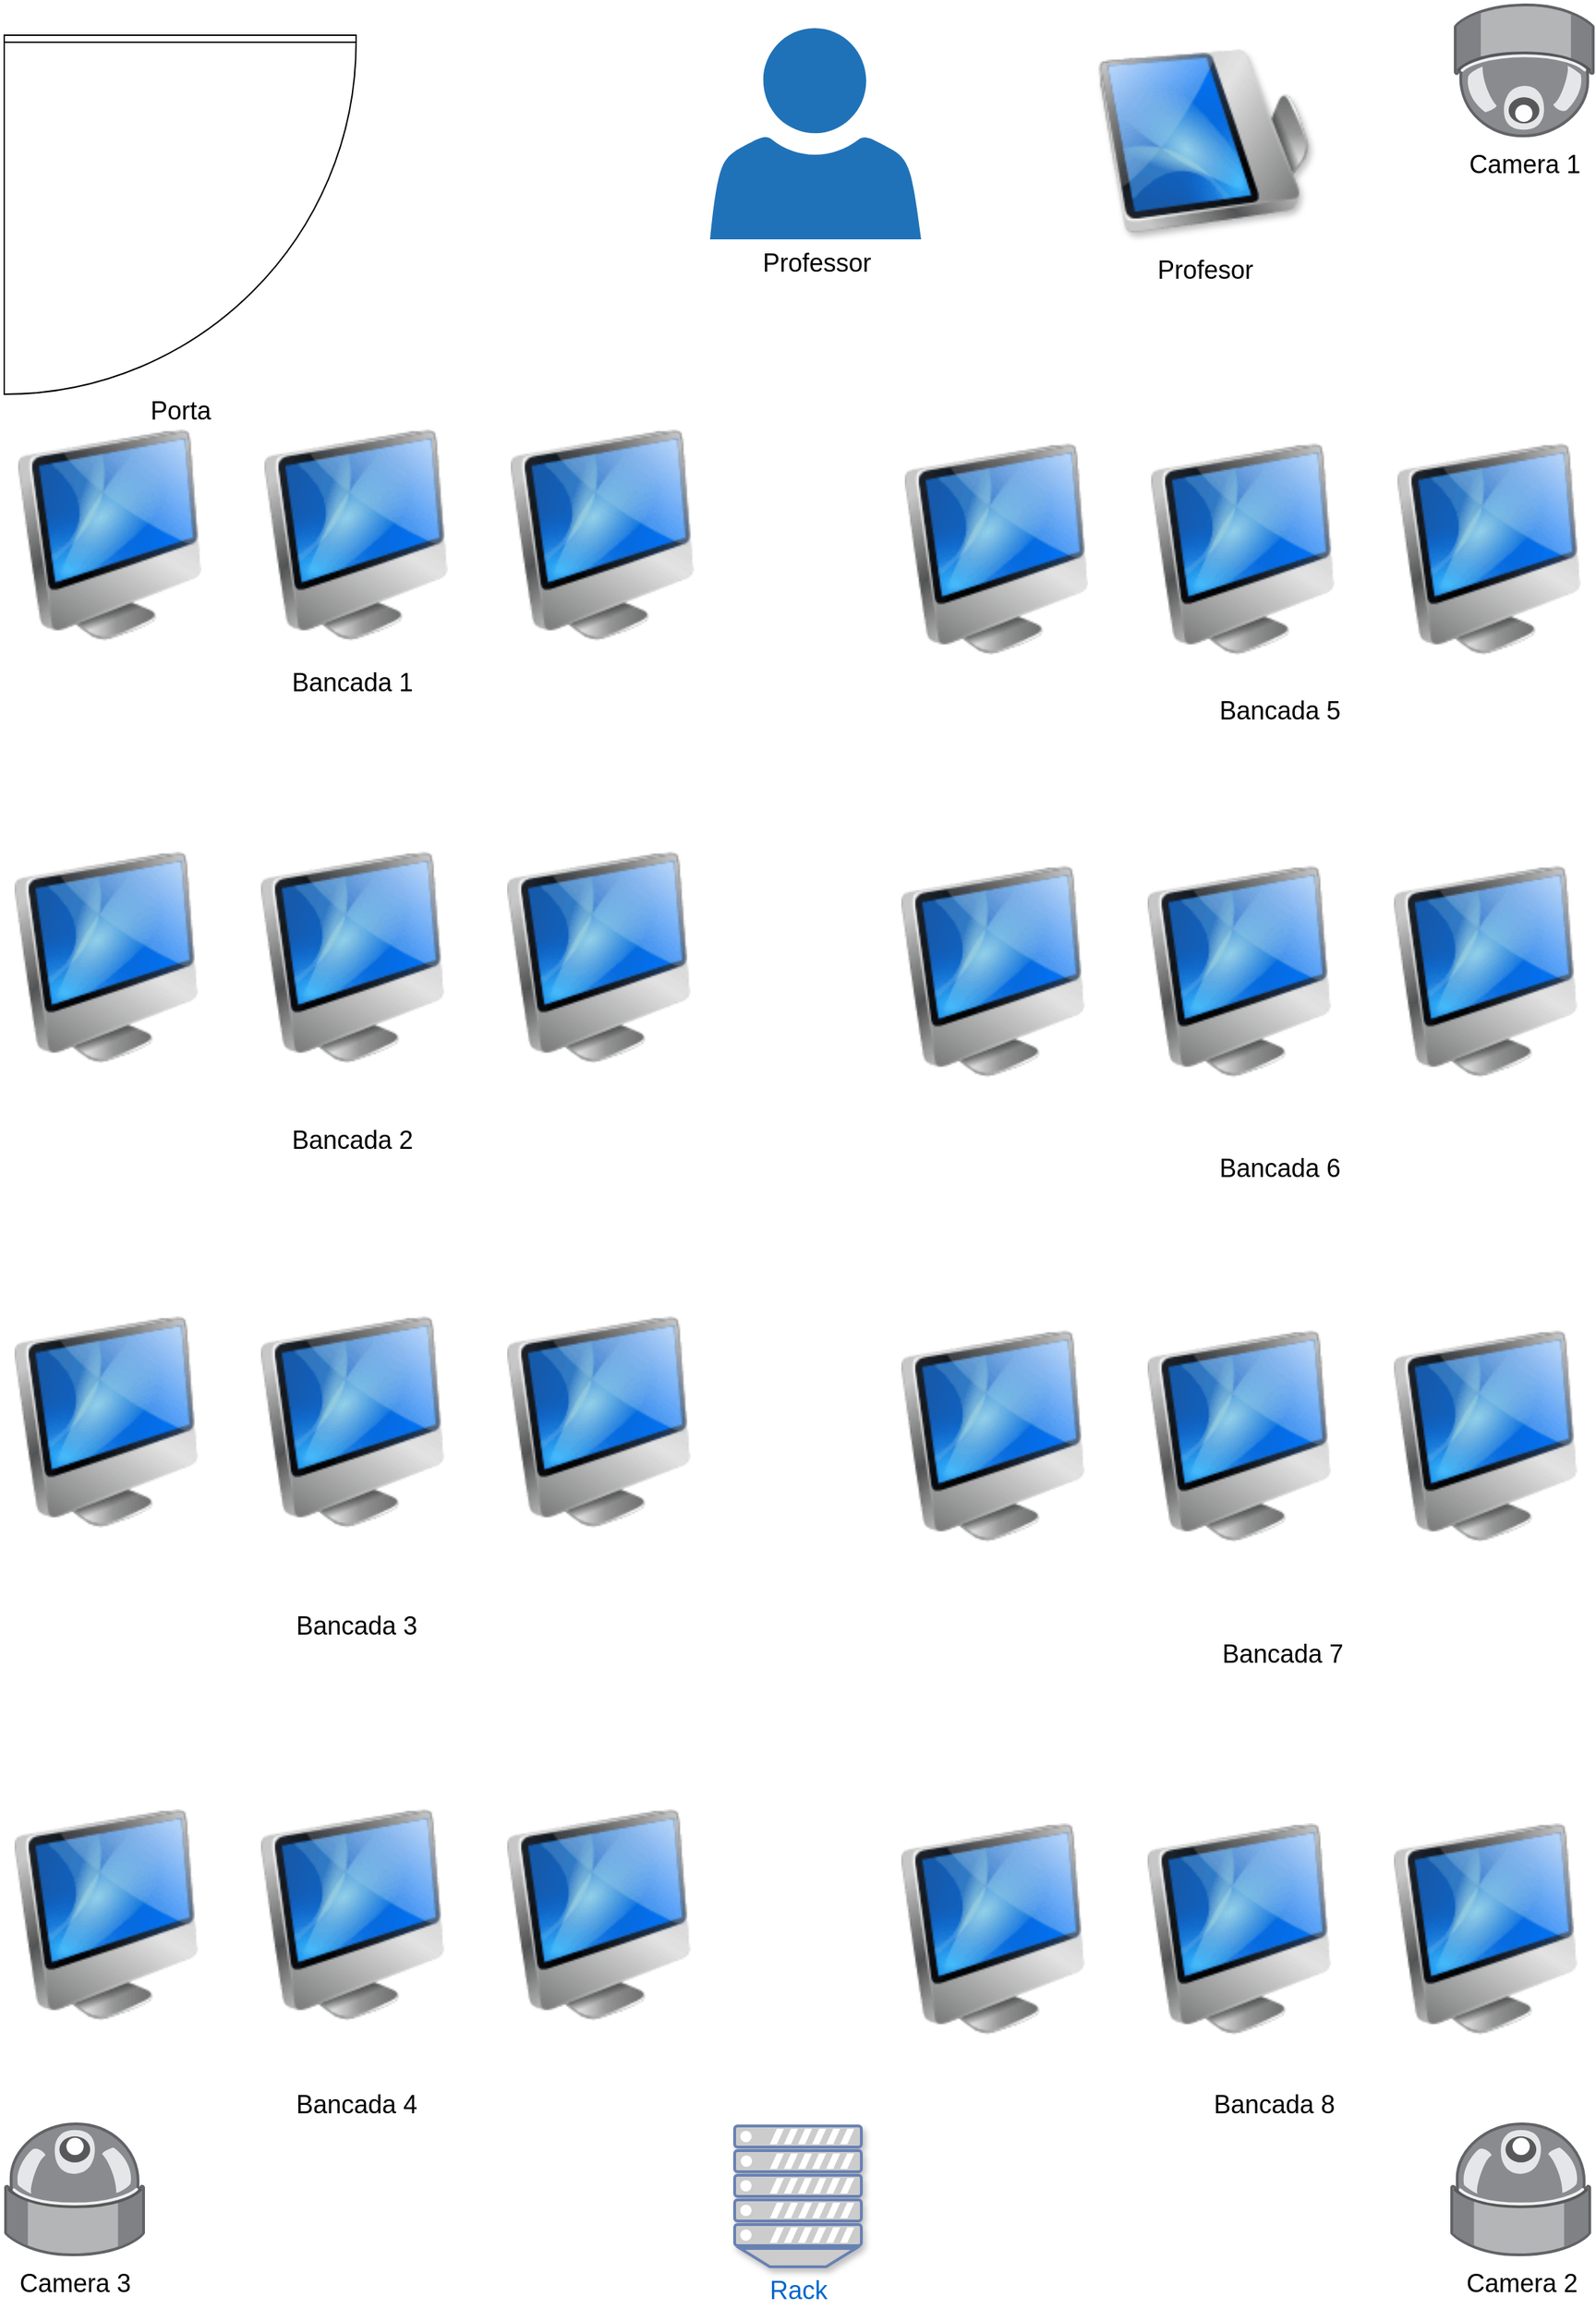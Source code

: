 <mxfile version="10.6.3" type="github"><diagram id="YvRBkcpx1CeeRfVkP2bW" name="Página-1"><mxGraphModel dx="3260" dy="1713" grid="1" gridSize="10" guides="1" tooltips="1" connect="1" arrows="1" fold="1" page="1" pageScale="1" pageWidth="1169" pageHeight="1654" math="0" shadow="0"><root><mxCell id="0"/><mxCell id="1" parent="0"/><mxCell id="-GlGFQ3hHlZBgSidb8LR-11" value="Porta" style="verticalLabelPosition=bottom;html=1;verticalAlign=top;align=center;shape=mxgraph.floorplan.doorLeft;fontSize=18;" parent="1" vertex="1"><mxGeometry x="20" y="30" width="250" height="250" as="geometry"/></mxCell><mxCell id="-GlGFQ3hHlZBgSidb8LR-12" value="" style="image;html=1;labelBackgroundColor=#ffffff;image=img/lib/clip_art/computers/iMac_128x128.png" parent="1" vertex="1"><mxGeometry x="20" y="310" width="150" height="150" as="geometry"/></mxCell><mxCell id="-GlGFQ3hHlZBgSidb8LR-13" value="" style="image;html=1;labelBackgroundColor=#ffffff;image=img/lib/clip_art/computers/iMac_128x128.png" parent="1" vertex="1"><mxGeometry x="195" y="310" width="150" height="150" as="geometry"/></mxCell><mxCell id="-GlGFQ3hHlZBgSidb8LR-14" value="" style="image;html=1;labelBackgroundColor=#ffffff;image=img/lib/clip_art/computers/iMac_128x128.png" parent="1" vertex="1"><mxGeometry x="370" y="310" width="150" height="150" as="geometry"/></mxCell><mxCell id="-GlGFQ3hHlZBgSidb8LR-15" value="" style="image;html=1;labelBackgroundColor=#ffffff;image=img/lib/clip_art/computers/iMac_128x128.png" parent="1" vertex="1"><mxGeometry x="650" y="320" width="150" height="150" as="geometry"/></mxCell><mxCell id="-GlGFQ3hHlZBgSidb8LR-16" value="" style="image;html=1;labelBackgroundColor=#ffffff;image=img/lib/clip_art/computers/iMac_128x128.png" parent="1" vertex="1"><mxGeometry x="825" y="320" width="150" height="150" as="geometry"/></mxCell><mxCell id="-GlGFQ3hHlZBgSidb8LR-17" value="" style="image;html=1;labelBackgroundColor=#ffffff;image=img/lib/clip_art/computers/iMac_128x128.png" parent="1" vertex="1"><mxGeometry x="1000" y="320" width="150" height="150" as="geometry"/></mxCell><mxCell id="-GlGFQ3hHlZBgSidb8LR-18" value="" style="image;html=1;labelBackgroundColor=#ffffff;image=img/lib/clip_art/computers/iMac_128x128.png" parent="1" vertex="1"><mxGeometry x="17.5" y="610" width="150" height="150" as="geometry"/></mxCell><mxCell id="-GlGFQ3hHlZBgSidb8LR-19" value="" style="image;html=1;labelBackgroundColor=#ffffff;image=img/lib/clip_art/computers/iMac_128x128.png" parent="1" vertex="1"><mxGeometry x="192.5" y="610" width="150" height="150" as="geometry"/></mxCell><mxCell id="-GlGFQ3hHlZBgSidb8LR-20" value="" style="image;html=1;labelBackgroundColor=#ffffff;image=img/lib/clip_art/computers/iMac_128x128.png" parent="1" vertex="1"><mxGeometry x="367.5" y="610" width="150" height="150" as="geometry"/></mxCell><mxCell id="-GlGFQ3hHlZBgSidb8LR-21" value="" style="image;html=1;labelBackgroundColor=#ffffff;image=img/lib/clip_art/computers/iMac_128x128.png" parent="1" vertex="1"><mxGeometry x="647.5" y="620" width="150" height="150" as="geometry"/></mxCell><mxCell id="-GlGFQ3hHlZBgSidb8LR-22" value="" style="image;html=1;labelBackgroundColor=#ffffff;image=img/lib/clip_art/computers/iMac_128x128.png" parent="1" vertex="1"><mxGeometry x="822.5" y="620" width="150" height="150" as="geometry"/></mxCell><mxCell id="-GlGFQ3hHlZBgSidb8LR-23" value="" style="image;html=1;labelBackgroundColor=#ffffff;image=img/lib/clip_art/computers/iMac_128x128.png" parent="1" vertex="1"><mxGeometry x="997.5" y="620" width="150" height="150" as="geometry"/></mxCell><mxCell id="-GlGFQ3hHlZBgSidb8LR-24" value="" style="image;html=1;labelBackgroundColor=#ffffff;image=img/lib/clip_art/computers/iMac_128x128.png" parent="1" vertex="1"><mxGeometry x="17.5" y="940" width="150" height="150" as="geometry"/></mxCell><mxCell id="-GlGFQ3hHlZBgSidb8LR-25" value="" style="image;html=1;labelBackgroundColor=#ffffff;image=img/lib/clip_art/computers/iMac_128x128.png" parent="1" vertex="1"><mxGeometry x="192.5" y="940" width="150" height="150" as="geometry"/></mxCell><mxCell id="-GlGFQ3hHlZBgSidb8LR-26" value="" style="image;html=1;labelBackgroundColor=#ffffff;image=img/lib/clip_art/computers/iMac_128x128.png" parent="1" vertex="1"><mxGeometry x="367.5" y="940" width="150" height="150" as="geometry"/></mxCell><mxCell id="-GlGFQ3hHlZBgSidb8LR-27" value="" style="image;html=1;labelBackgroundColor=#ffffff;image=img/lib/clip_art/computers/iMac_128x128.png" parent="1" vertex="1"><mxGeometry x="647.5" y="950" width="150" height="150" as="geometry"/></mxCell><mxCell id="-GlGFQ3hHlZBgSidb8LR-28" value="" style="image;html=1;labelBackgroundColor=#ffffff;image=img/lib/clip_art/computers/iMac_128x128.png" parent="1" vertex="1"><mxGeometry x="822.5" y="950" width="150" height="150" as="geometry"/></mxCell><mxCell id="-GlGFQ3hHlZBgSidb8LR-29" value="" style="image;html=1;labelBackgroundColor=#ffffff;image=img/lib/clip_art/computers/iMac_128x128.png" parent="1" vertex="1"><mxGeometry x="997.5" y="950" width="150" height="150" as="geometry"/></mxCell><mxCell id="-GlGFQ3hHlZBgSidb8LR-30" value="" style="image;html=1;labelBackgroundColor=#ffffff;image=img/lib/clip_art/computers/iMac_128x128.png" parent="1" vertex="1"><mxGeometry x="17.5" y="1290" width="150" height="150" as="geometry"/></mxCell><mxCell id="-GlGFQ3hHlZBgSidb8LR-31" value="" style="image;html=1;labelBackgroundColor=#ffffff;image=img/lib/clip_art/computers/iMac_128x128.png" parent="1" vertex="1"><mxGeometry x="192.5" y="1290" width="150" height="150" as="geometry"/></mxCell><mxCell id="-GlGFQ3hHlZBgSidb8LR-32" value="" style="image;html=1;labelBackgroundColor=#ffffff;image=img/lib/clip_art/computers/iMac_128x128.png" parent="1" vertex="1"><mxGeometry x="367.5" y="1290" width="150" height="150" as="geometry"/></mxCell><mxCell id="-GlGFQ3hHlZBgSidb8LR-33" value="" style="image;html=1;labelBackgroundColor=#ffffff;image=img/lib/clip_art/computers/iMac_128x128.png" parent="1" vertex="1"><mxGeometry x="647.5" y="1300" width="150" height="150" as="geometry"/></mxCell><mxCell id="-GlGFQ3hHlZBgSidb8LR-34" value="" style="image;html=1;labelBackgroundColor=#ffffff;image=img/lib/clip_art/computers/iMac_128x128.png" parent="1" vertex="1"><mxGeometry x="822.5" y="1300" width="150" height="150" as="geometry"/></mxCell><mxCell id="-GlGFQ3hHlZBgSidb8LR-35" value="" style="image;html=1;labelBackgroundColor=#ffffff;image=img/lib/clip_art/computers/iMac_128x128.png" parent="1" vertex="1"><mxGeometry x="997.5" y="1300" width="150" height="150" as="geometry"/></mxCell><mxCell id="-GlGFQ3hHlZBgSidb8LR-36" value="Profesor" style="image;html=1;labelBackgroundColor=#ffffff;image=img/lib/clip_art/computers/iMac_128x128.png;fontSize=18;direction=north;shadow=1;" parent="1" vertex="1"><mxGeometry x="797.5" y="30" width="150" height="150" as="geometry"/></mxCell><mxCell id="-GlGFQ3hHlZBgSidb8LR-39" value="Professor" style="shadow=0;dashed=0;html=1;strokeColor=none;labelPosition=center;verticalLabelPosition=bottom;verticalAlign=top;outlineConnect=0;align=center;shape=mxgraph.office.users.user;fillColor=#2072B8;fontSize=18;" parent="1" vertex="1"><mxGeometry x="521.5" y="25" width="150" height="150" as="geometry"/></mxCell><mxCell id="ugU7lIVXQ1bSRx1fVHT6-1" value="Bancada 1" style="text;html=1;strokeColor=none;fillColor=none;align=center;verticalAlign=middle;whiteSpace=wrap;rounded=0;fontSize=18;" vertex="1" parent="1"><mxGeometry x="221" y="480" width="93" height="20" as="geometry"/></mxCell><mxCell id="ugU7lIVXQ1bSRx1fVHT6-2" value="Bancada 2" style="text;html=1;strokeColor=none;fillColor=none;align=center;verticalAlign=middle;whiteSpace=wrap;rounded=0;fontSize=18;" vertex="1" parent="1"><mxGeometry x="221" y="805" width="93" height="20" as="geometry"/></mxCell><mxCell id="ugU7lIVXQ1bSRx1fVHT6-3" value="Bancada 3" style="text;html=1;strokeColor=none;fillColor=none;align=center;verticalAlign=middle;whiteSpace=wrap;rounded=0;fontSize=18;" vertex="1" parent="1"><mxGeometry x="223.5" y="1150" width="93" height="20" as="geometry"/></mxCell><mxCell id="ugU7lIVXQ1bSRx1fVHT6-4" value="Bancada 4" style="text;html=1;strokeColor=none;fillColor=none;align=center;verticalAlign=middle;whiteSpace=wrap;rounded=0;fontSize=18;" vertex="1" parent="1"><mxGeometry x="223.5" y="1490" width="93" height="20" as="geometry"/></mxCell><mxCell id="ugU7lIVXQ1bSRx1fVHT6-7" value="Bancada 5" style="text;html=1;strokeColor=none;fillColor=none;align=center;verticalAlign=middle;whiteSpace=wrap;rounded=0;fontSize=18;" vertex="1" parent="1"><mxGeometry x="879.5" y="500" width="93" height="20" as="geometry"/></mxCell><mxCell id="ugU7lIVXQ1bSRx1fVHT6-8" value="Bancada 6" style="text;html=1;strokeColor=none;fillColor=none;align=center;verticalAlign=middle;whiteSpace=wrap;rounded=0;fontSize=18;" vertex="1" parent="1"><mxGeometry x="879.5" y="825" width="93" height="20" as="geometry"/></mxCell><mxCell id="ugU7lIVXQ1bSRx1fVHT6-9" value="Bancada 7" style="text;html=1;strokeColor=none;fillColor=none;align=center;verticalAlign=middle;whiteSpace=wrap;rounded=0;fontSize=18;" vertex="1" parent="1"><mxGeometry x="882" y="1170" width="93" height="20" as="geometry"/></mxCell><mxCell id="ugU7lIVXQ1bSRx1fVHT6-10" value="Bancada 8" style="text;html=1;strokeColor=none;fillColor=none;align=center;verticalAlign=middle;whiteSpace=wrap;rounded=0;fontSize=18;" vertex="1" parent="1"><mxGeometry x="876" y="1490" width="93" height="20" as="geometry"/></mxCell><mxCell id="ugU7lIVXQ1bSRx1fVHT6-11" value="Camera 3" style="points=[];html=1;align=center;shadow=0;dashed=0;image;image=img/lib/allied_telesis/security/Surveillance_Camera_Ceiling.svg;fontSize=18;direction=west;" vertex="1" parent="1"><mxGeometry x="20" y="1510" width="100" height="100" as="geometry"/></mxCell><mxCell id="ugU7lIVXQ1bSRx1fVHT6-12" value="Camera 2" style="points=[];html=1;align=center;shadow=0;dashed=0;image;image=img/lib/allied_telesis/security/Surveillance_Camera_Ceiling.svg;fontSize=18;direction=west;" vertex="1" parent="1"><mxGeometry x="1047.5" y="1510" width="100" height="100" as="geometry"/></mxCell><mxCell id="ugU7lIVXQ1bSRx1fVHT6-13" value="Camera 1" style="points=[];html=1;align=center;shadow=0;dashed=0;image;image=img/lib/allied_telesis/security/Surveillance_Camera_Ceiling.svg;fontSize=18;direction=east;" vertex="1" parent="1"><mxGeometry x="1050" y="5" width="100" height="100" as="geometry"/></mxCell><mxCell id="ugU7lIVXQ1bSRx1fVHT6-16" value="Rack" style="fontColor=#0066CC;verticalAlign=top;verticalLabelPosition=bottom;labelPosition=center;align=center;html=1;outlineConnect=0;fillColor=#CCCCCC;strokeColor=#6881B3;gradientColor=none;gradientDirection=north;strokeWidth=2;shape=mxgraph.networks.server;shadow=1;fontSize=18;direction=west;" vertex="1" parent="1"><mxGeometry x="539" y="1515" width="90" height="100" as="geometry"/></mxCell></root></mxGraphModel></diagram></mxfile>